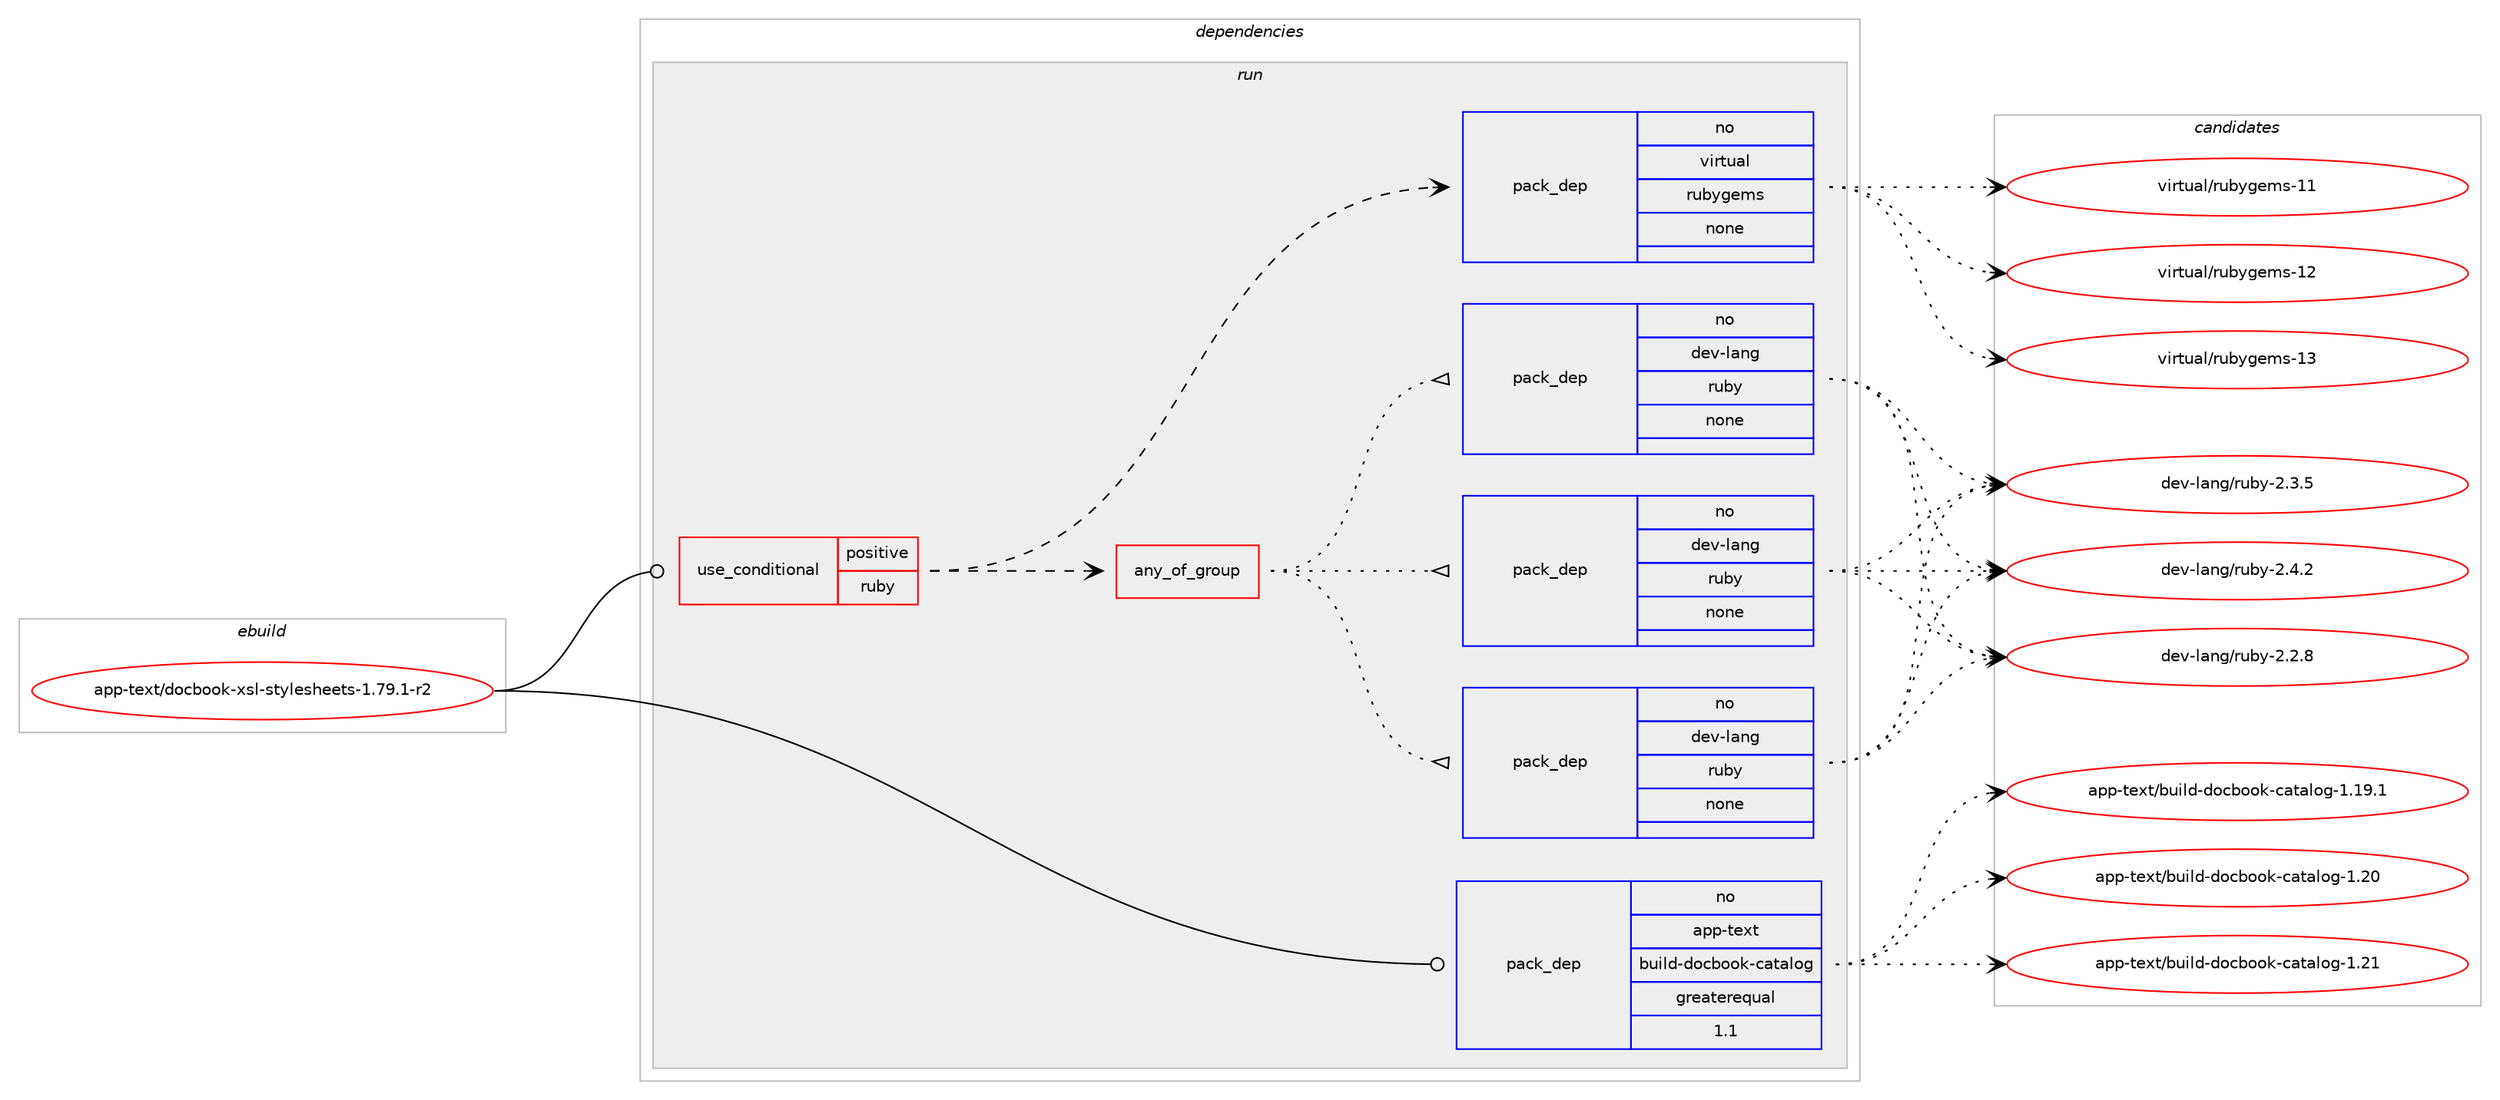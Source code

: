 digraph prolog {

# *************
# Graph options
# *************

newrank=true;
concentrate=true;
compound=true;
graph [rankdir=LR,fontname=Helvetica,fontsize=10,ranksep=1.5];#, ranksep=2.5, nodesep=0.2];
edge  [arrowhead=vee];
node  [fontname=Helvetica,fontsize=10];

# **********
# The ebuild
# **********

subgraph cluster_leftcol {
color=gray;
rank=same;
label=<<i>ebuild</i>>;
id [label="app-text/docbook-xsl-stylesheets-1.79.1-r2", color=red, width=4, href="../app-text/docbook-xsl-stylesheets-1.79.1-r2.svg"];
}

# ****************
# The dependencies
# ****************

subgraph cluster_midcol {
color=gray;
label=<<i>dependencies</i>>;
subgraph cluster_compile {
fillcolor="#eeeeee";
style=filled;
label=<<i>compile</i>>;
}
subgraph cluster_compileandrun {
fillcolor="#eeeeee";
style=filled;
label=<<i>compile and run</i>>;
}
subgraph cluster_run {
fillcolor="#eeeeee";
style=filled;
label=<<i>run</i>>;
subgraph cond14489 {
dependency56410 [label=<<TABLE BORDER="0" CELLBORDER="1" CELLSPACING="0" CELLPADDING="4"><TR><TD ROWSPAN="3" CELLPADDING="10">use_conditional</TD></TR><TR><TD>positive</TD></TR><TR><TD>ruby</TD></TR></TABLE>>, shape=none, color=red];
subgraph any1012 {
dependency56411 [label=<<TABLE BORDER="0" CELLBORDER="1" CELLSPACING="0" CELLPADDING="4"><TR><TD CELLPADDING="10">any_of_group</TD></TR></TABLE>>, shape=none, color=red];subgraph pack40883 {
dependency56412 [label=<<TABLE BORDER="0" CELLBORDER="1" CELLSPACING="0" CELLPADDING="4" WIDTH="220"><TR><TD ROWSPAN="6" CELLPADDING="30">pack_dep</TD></TR><TR><TD WIDTH="110">no</TD></TR><TR><TD>dev-lang</TD></TR><TR><TD>ruby</TD></TR><TR><TD>none</TD></TR><TR><TD></TD></TR></TABLE>>, shape=none, color=blue];
}
dependency56411:e -> dependency56412:w [weight=20,style="dotted",arrowhead="oinv"];
subgraph pack40884 {
dependency56413 [label=<<TABLE BORDER="0" CELLBORDER="1" CELLSPACING="0" CELLPADDING="4" WIDTH="220"><TR><TD ROWSPAN="6" CELLPADDING="30">pack_dep</TD></TR><TR><TD WIDTH="110">no</TD></TR><TR><TD>dev-lang</TD></TR><TR><TD>ruby</TD></TR><TR><TD>none</TD></TR><TR><TD></TD></TR></TABLE>>, shape=none, color=blue];
}
dependency56411:e -> dependency56413:w [weight=20,style="dotted",arrowhead="oinv"];
subgraph pack40885 {
dependency56414 [label=<<TABLE BORDER="0" CELLBORDER="1" CELLSPACING="0" CELLPADDING="4" WIDTH="220"><TR><TD ROWSPAN="6" CELLPADDING="30">pack_dep</TD></TR><TR><TD WIDTH="110">no</TD></TR><TR><TD>dev-lang</TD></TR><TR><TD>ruby</TD></TR><TR><TD>none</TD></TR><TR><TD></TD></TR></TABLE>>, shape=none, color=blue];
}
dependency56411:e -> dependency56414:w [weight=20,style="dotted",arrowhead="oinv"];
}
dependency56410:e -> dependency56411:w [weight=20,style="dashed",arrowhead="vee"];
subgraph pack40886 {
dependency56415 [label=<<TABLE BORDER="0" CELLBORDER="1" CELLSPACING="0" CELLPADDING="4" WIDTH="220"><TR><TD ROWSPAN="6" CELLPADDING="30">pack_dep</TD></TR><TR><TD WIDTH="110">no</TD></TR><TR><TD>virtual</TD></TR><TR><TD>rubygems</TD></TR><TR><TD>none</TD></TR><TR><TD></TD></TR></TABLE>>, shape=none, color=blue];
}
dependency56410:e -> dependency56415:w [weight=20,style="dashed",arrowhead="vee"];
}
id:e -> dependency56410:w [weight=20,style="solid",arrowhead="odot"];
subgraph pack40887 {
dependency56416 [label=<<TABLE BORDER="0" CELLBORDER="1" CELLSPACING="0" CELLPADDING="4" WIDTH="220"><TR><TD ROWSPAN="6" CELLPADDING="30">pack_dep</TD></TR><TR><TD WIDTH="110">no</TD></TR><TR><TD>app-text</TD></TR><TR><TD>build-docbook-catalog</TD></TR><TR><TD>greaterequal</TD></TR><TR><TD>1.1</TD></TR></TABLE>>, shape=none, color=blue];
}
id:e -> dependency56416:w [weight=20,style="solid",arrowhead="odot"];
}
}

# **************
# The candidates
# **************

subgraph cluster_choices {
rank=same;
color=gray;
label=<<i>candidates</i>>;

subgraph choice40883 {
color=black;
nodesep=1;
choice10010111845108971101034711411798121455046504656 [label="dev-lang/ruby-2.2.8", color=red, width=4,href="../dev-lang/ruby-2.2.8.svg"];
choice10010111845108971101034711411798121455046514653 [label="dev-lang/ruby-2.3.5", color=red, width=4,href="../dev-lang/ruby-2.3.5.svg"];
choice10010111845108971101034711411798121455046524650 [label="dev-lang/ruby-2.4.2", color=red, width=4,href="../dev-lang/ruby-2.4.2.svg"];
dependency56412:e -> choice10010111845108971101034711411798121455046504656:w [style=dotted,weight="100"];
dependency56412:e -> choice10010111845108971101034711411798121455046514653:w [style=dotted,weight="100"];
dependency56412:e -> choice10010111845108971101034711411798121455046524650:w [style=dotted,weight="100"];
}
subgraph choice40884 {
color=black;
nodesep=1;
choice10010111845108971101034711411798121455046504656 [label="dev-lang/ruby-2.2.8", color=red, width=4,href="../dev-lang/ruby-2.2.8.svg"];
choice10010111845108971101034711411798121455046514653 [label="dev-lang/ruby-2.3.5", color=red, width=4,href="../dev-lang/ruby-2.3.5.svg"];
choice10010111845108971101034711411798121455046524650 [label="dev-lang/ruby-2.4.2", color=red, width=4,href="../dev-lang/ruby-2.4.2.svg"];
dependency56413:e -> choice10010111845108971101034711411798121455046504656:w [style=dotted,weight="100"];
dependency56413:e -> choice10010111845108971101034711411798121455046514653:w [style=dotted,weight="100"];
dependency56413:e -> choice10010111845108971101034711411798121455046524650:w [style=dotted,weight="100"];
}
subgraph choice40885 {
color=black;
nodesep=1;
choice10010111845108971101034711411798121455046504656 [label="dev-lang/ruby-2.2.8", color=red, width=4,href="../dev-lang/ruby-2.2.8.svg"];
choice10010111845108971101034711411798121455046514653 [label="dev-lang/ruby-2.3.5", color=red, width=4,href="../dev-lang/ruby-2.3.5.svg"];
choice10010111845108971101034711411798121455046524650 [label="dev-lang/ruby-2.4.2", color=red, width=4,href="../dev-lang/ruby-2.4.2.svg"];
dependency56414:e -> choice10010111845108971101034711411798121455046504656:w [style=dotted,weight="100"];
dependency56414:e -> choice10010111845108971101034711411798121455046514653:w [style=dotted,weight="100"];
dependency56414:e -> choice10010111845108971101034711411798121455046524650:w [style=dotted,weight="100"];
}
subgraph choice40886 {
color=black;
nodesep=1;
choice118105114116117971084711411798121103101109115454949 [label="virtual/rubygems-11", color=red, width=4,href="../virtual/rubygems-11.svg"];
choice118105114116117971084711411798121103101109115454950 [label="virtual/rubygems-12", color=red, width=4,href="../virtual/rubygems-12.svg"];
choice118105114116117971084711411798121103101109115454951 [label="virtual/rubygems-13", color=red, width=4,href="../virtual/rubygems-13.svg"];
dependency56415:e -> choice118105114116117971084711411798121103101109115454949:w [style=dotted,weight="100"];
dependency56415:e -> choice118105114116117971084711411798121103101109115454950:w [style=dotted,weight="100"];
dependency56415:e -> choice118105114116117971084711411798121103101109115454951:w [style=dotted,weight="100"];
}
subgraph choice40887 {
color=black;
nodesep=1;
choice971121124511610112011647981171051081004510011199981111111074599971169710811110345494649574649 [label="app-text/build-docbook-catalog-1.19.1", color=red, width=4,href="../app-text/build-docbook-catalog-1.19.1.svg"];
choice97112112451161011201164798117105108100451001119998111111107459997116971081111034549465048 [label="app-text/build-docbook-catalog-1.20", color=red, width=4,href="../app-text/build-docbook-catalog-1.20.svg"];
choice97112112451161011201164798117105108100451001119998111111107459997116971081111034549465049 [label="app-text/build-docbook-catalog-1.21", color=red, width=4,href="../app-text/build-docbook-catalog-1.21.svg"];
dependency56416:e -> choice971121124511610112011647981171051081004510011199981111111074599971169710811110345494649574649:w [style=dotted,weight="100"];
dependency56416:e -> choice97112112451161011201164798117105108100451001119998111111107459997116971081111034549465048:w [style=dotted,weight="100"];
dependency56416:e -> choice97112112451161011201164798117105108100451001119998111111107459997116971081111034549465049:w [style=dotted,weight="100"];
}
}

}
